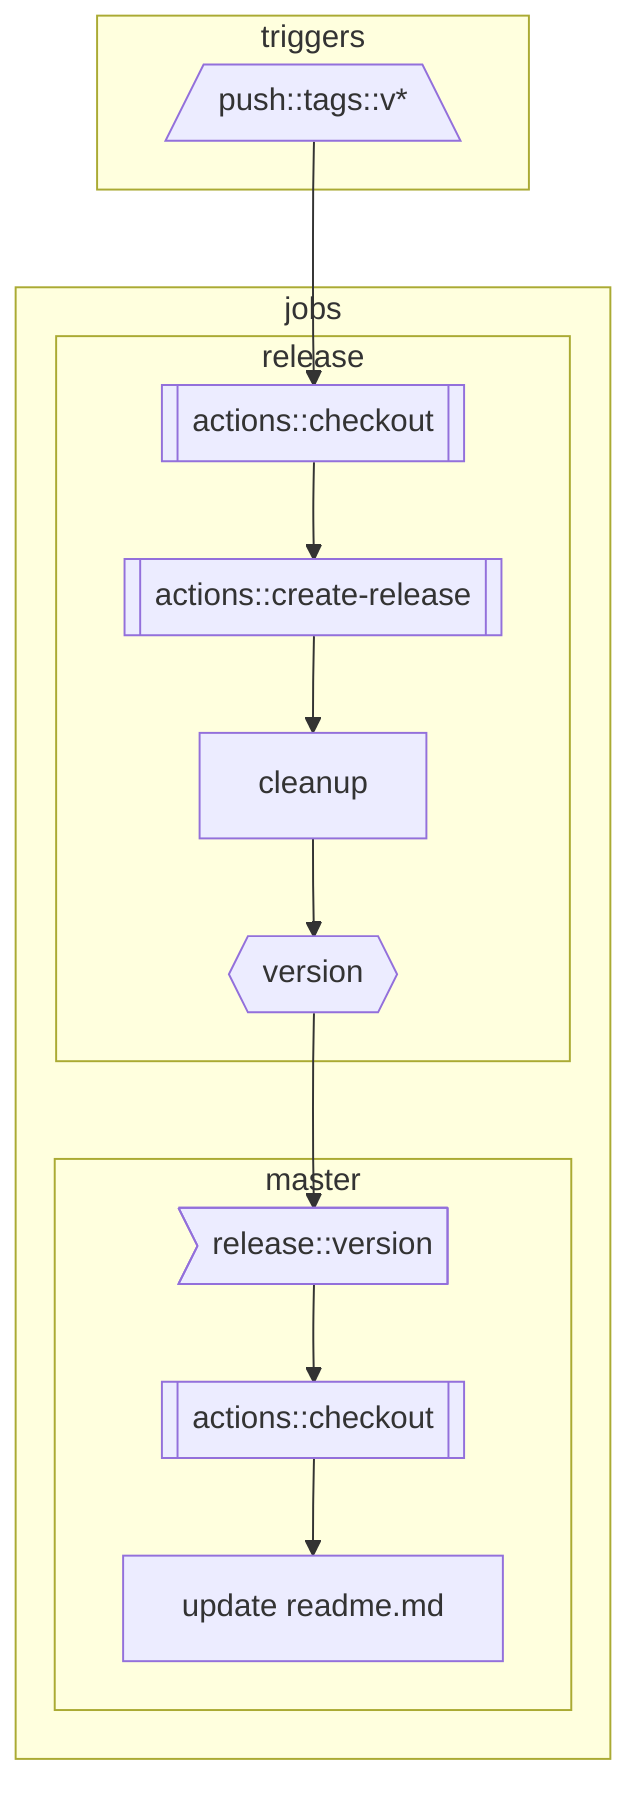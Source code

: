 %% workflow
graph TD
    %% triggers
    subgraph triggers
        push[/push::tags::v*\]
    end

    subgraph jobs
        subgraph release
            release_output{{version}}
            release_step1[[actions::checkout]]
            release_step2[[actions::create-release]]
            release_step3[cleanup]

            push --> release_step1

            release_step1 --> release_step2
            release_step2 --> release_step3
            release_step3 --> release_output
        end

        subgraph master
            master_needs>release::version]
            master_step1[[actions::checkout]]
            master_step2[update readme.md]

            release_output --> master_needs

            master_needs --> master_step1
            master_step1 --> master_step2
        end
    end